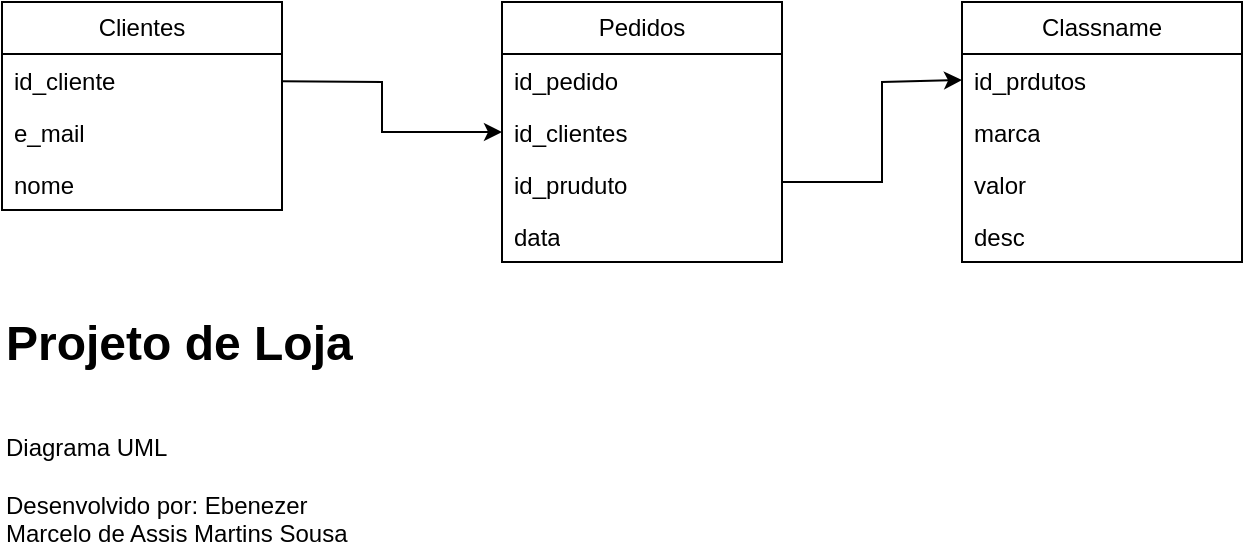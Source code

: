 <mxfile version="26.0.16">
  <diagram name="Página-1" id="5SrxWahJ9ivwDqwcNnG7">
    <mxGraphModel dx="793" dy="460" grid="1" gridSize="10" guides="1" tooltips="1" connect="1" arrows="1" fold="1" page="1" pageScale="1" pageWidth="827" pageHeight="1169" math="0" shadow="0">
      <root>
        <mxCell id="0" />
        <mxCell id="1" parent="0" />
        <mxCell id="4ZBHvmEvCxuF2QhORzrz-6" value="Clientes" style="swimlane;fontStyle=0;childLayout=stackLayout;horizontal=1;startSize=26;horizontalStack=0;resizeParent=1;resizeParentMax=0;resizeLast=0;collapsible=1;marginBottom=0;whiteSpace=wrap;html=1;" vertex="1" parent="1">
          <mxGeometry x="40" y="230" width="140" height="104" as="geometry">
            <mxRectangle x="100" y="230" width="80" height="30" as="alternateBounds" />
          </mxGeometry>
        </mxCell>
        <mxCell id="4ZBHvmEvCxuF2QhORzrz-8" value="&lt;div&gt;id_cliente&lt;/div&gt;" style="text;strokeColor=none;fillColor=none;align=left;verticalAlign=top;spacingLeft=4;spacingRight=4;overflow=hidden;rotatable=0;points=[[0,0.5],[1,0.5]];portConstraint=eastwest;whiteSpace=wrap;html=1;" vertex="1" parent="4ZBHvmEvCxuF2QhORzrz-6">
          <mxGeometry y="26" width="140" height="26" as="geometry" />
        </mxCell>
        <mxCell id="4ZBHvmEvCxuF2QhORzrz-9" value="e_mail" style="text;strokeColor=none;fillColor=none;align=left;verticalAlign=top;spacingLeft=4;spacingRight=4;overflow=hidden;rotatable=0;points=[[0,0.5],[1,0.5]];portConstraint=eastwest;whiteSpace=wrap;html=1;" vertex="1" parent="4ZBHvmEvCxuF2QhORzrz-6">
          <mxGeometry y="52" width="140" height="26" as="geometry" />
        </mxCell>
        <mxCell id="4ZBHvmEvCxuF2QhORzrz-18" value="nome" style="text;strokeColor=none;fillColor=none;align=left;verticalAlign=top;spacingLeft=4;spacingRight=4;overflow=hidden;rotatable=0;points=[[0,0.5],[1,0.5]];portConstraint=eastwest;whiteSpace=wrap;html=1;" vertex="1" parent="4ZBHvmEvCxuF2QhORzrz-6">
          <mxGeometry y="78" width="140" height="26" as="geometry" />
        </mxCell>
        <mxCell id="4ZBHvmEvCxuF2QhORzrz-10" value="Classname" style="swimlane;fontStyle=0;childLayout=stackLayout;horizontal=1;startSize=26;horizontalStack=0;resizeParent=1;resizeParentMax=0;resizeLast=0;collapsible=1;marginBottom=0;whiteSpace=wrap;html=1;" vertex="1" parent="1">
          <mxGeometry x="520" y="230" width="140" height="130" as="geometry" />
        </mxCell>
        <mxCell id="4ZBHvmEvCxuF2QhORzrz-11" value="id_prdutos" style="text;strokeColor=none;fillColor=none;align=left;verticalAlign=top;spacingLeft=4;spacingRight=4;overflow=hidden;rotatable=0;points=[[0,0.5],[1,0.5]];portConstraint=eastwest;whiteSpace=wrap;html=1;" vertex="1" parent="4ZBHvmEvCxuF2QhORzrz-10">
          <mxGeometry y="26" width="140" height="26" as="geometry" />
        </mxCell>
        <mxCell id="4ZBHvmEvCxuF2QhORzrz-12" value="marca" style="text;strokeColor=none;fillColor=none;align=left;verticalAlign=top;spacingLeft=4;spacingRight=4;overflow=hidden;rotatable=0;points=[[0,0.5],[1,0.5]];portConstraint=eastwest;whiteSpace=wrap;html=1;glass=0;" vertex="1" parent="4ZBHvmEvCxuF2QhORzrz-10">
          <mxGeometry y="52" width="140" height="26" as="geometry" />
        </mxCell>
        <mxCell id="4ZBHvmEvCxuF2QhORzrz-20" value="valor" style="text;strokeColor=none;fillColor=none;align=left;verticalAlign=top;spacingLeft=4;spacingRight=4;overflow=hidden;rotatable=0;points=[[0,0.5],[1,0.5]];portConstraint=eastwest;whiteSpace=wrap;html=1;glass=0;" vertex="1" parent="4ZBHvmEvCxuF2QhORzrz-10">
          <mxGeometry y="78" width="140" height="26" as="geometry" />
        </mxCell>
        <mxCell id="4ZBHvmEvCxuF2QhORzrz-13" value="desc" style="text;strokeColor=none;fillColor=none;align=left;verticalAlign=top;spacingLeft=4;spacingRight=4;overflow=hidden;rotatable=0;points=[[0,0.5],[1,0.5]];portConstraint=eastwest;whiteSpace=wrap;html=1;" vertex="1" parent="4ZBHvmEvCxuF2QhORzrz-10">
          <mxGeometry y="104" width="140" height="26" as="geometry" />
        </mxCell>
        <mxCell id="4ZBHvmEvCxuF2QhORzrz-14" value="Pedidos" style="swimlane;fontStyle=0;childLayout=stackLayout;horizontal=1;startSize=26;horizontalStack=0;resizeParent=1;resizeParentMax=0;resizeLast=0;collapsible=1;marginBottom=0;whiteSpace=wrap;html=1;" vertex="1" parent="1">
          <mxGeometry x="290" y="230" width="140" height="130" as="geometry" />
        </mxCell>
        <mxCell id="4ZBHvmEvCxuF2QhORzrz-15" value="id_pedido" style="text;strokeColor=none;fillColor=none;align=left;verticalAlign=top;spacingLeft=4;spacingRight=4;overflow=hidden;rotatable=0;points=[[0,0.5],[1,0.5]];portConstraint=eastwest;whiteSpace=wrap;html=1;" vertex="1" parent="4ZBHvmEvCxuF2QhORzrz-14">
          <mxGeometry y="26" width="140" height="26" as="geometry" />
        </mxCell>
        <mxCell id="4ZBHvmEvCxuF2QhORzrz-16" value="id_clientes" style="text;strokeColor=none;fillColor=none;align=left;verticalAlign=top;spacingLeft=4;spacingRight=4;overflow=hidden;rotatable=0;points=[[0,0.5],[1,0.5]];portConstraint=eastwest;whiteSpace=wrap;html=1;" vertex="1" parent="4ZBHvmEvCxuF2QhORzrz-14">
          <mxGeometry y="52" width="140" height="26" as="geometry" />
        </mxCell>
        <mxCell id="4ZBHvmEvCxuF2QhORzrz-17" value="id_pruduto" style="text;strokeColor=none;fillColor=none;align=left;verticalAlign=top;spacingLeft=4;spacingRight=4;overflow=hidden;rotatable=0;points=[[0,0.5],[1,0.5]];portConstraint=eastwest;whiteSpace=wrap;html=1;" vertex="1" parent="4ZBHvmEvCxuF2QhORzrz-14">
          <mxGeometry y="78" width="140" height="26" as="geometry" />
        </mxCell>
        <mxCell id="4ZBHvmEvCxuF2QhORzrz-19" value="data" style="text;strokeColor=none;fillColor=none;align=left;verticalAlign=top;spacingLeft=4;spacingRight=4;overflow=hidden;rotatable=0;points=[[0,0.5],[1,0.5]];portConstraint=eastwest;whiteSpace=wrap;html=1;" vertex="1" parent="4ZBHvmEvCxuF2QhORzrz-14">
          <mxGeometry y="104" width="140" height="26" as="geometry" />
        </mxCell>
        <mxCell id="4ZBHvmEvCxuF2QhORzrz-21" value="" style="endArrow=classic;html=1;rounded=0;entryX=0;entryY=0.5;entryDx=0;entryDy=0;" edge="1" parent="1" source="4ZBHvmEvCxuF2QhORzrz-8" target="4ZBHvmEvCxuF2QhORzrz-16">
          <mxGeometry width="50" height="50" relative="1" as="geometry">
            <mxPoint x="400" y="390" as="sourcePoint" />
            <mxPoint x="250" y="400" as="targetPoint" />
            <Array as="points">
              <mxPoint x="230" y="270" />
              <mxPoint x="230" y="295" />
            </Array>
          </mxGeometry>
        </mxCell>
        <mxCell id="4ZBHvmEvCxuF2QhORzrz-22" value="" style="endArrow=classic;html=1;rounded=0;entryX=0;entryY=0.5;entryDx=0;entryDy=0;" edge="1" parent="1" target="4ZBHvmEvCxuF2QhORzrz-11">
          <mxGeometry width="50" height="50" relative="1" as="geometry">
            <mxPoint x="430" y="320" as="sourcePoint" />
            <mxPoint x="540" y="345" as="targetPoint" />
            <Array as="points">
              <mxPoint x="480" y="320" />
              <mxPoint x="480" y="270" />
            </Array>
          </mxGeometry>
        </mxCell>
        <mxCell id="4ZBHvmEvCxuF2QhORzrz-23" value="&lt;h1 style=&quot;margin-top: 0px;&quot;&gt;Projeto de Loja&lt;/h1&gt;&lt;div&gt;&lt;br&gt;&lt;/div&gt;&lt;div&gt;Diagrama UML&lt;/div&gt;&lt;div&gt;&lt;br&gt;&lt;/div&gt;&lt;div&gt;Desenvolvido por: Ebenezer Marcelo de Assis Martins Sousa&lt;/div&gt;" style="text;html=1;whiteSpace=wrap;overflow=hidden;rounded=0;" vertex="1" parent="1">
          <mxGeometry x="40" y="380" width="180" height="120" as="geometry" />
        </mxCell>
      </root>
    </mxGraphModel>
  </diagram>
</mxfile>
